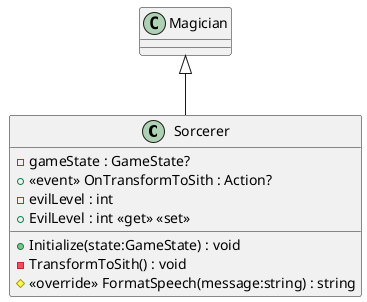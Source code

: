 @startuml
class Sorcerer {
    - gameState : GameState?
    +  <<event>> OnTransformToSith : Action? 
    - evilLevel : int
    + EvilLevel : int <<get>> <<set>>
    + Initialize(state:GameState) : void
    - TransformToSith() : void
    # <<override>> FormatSpeech(message:string) : string
}
Magician <|-- Sorcerer
@enduml
